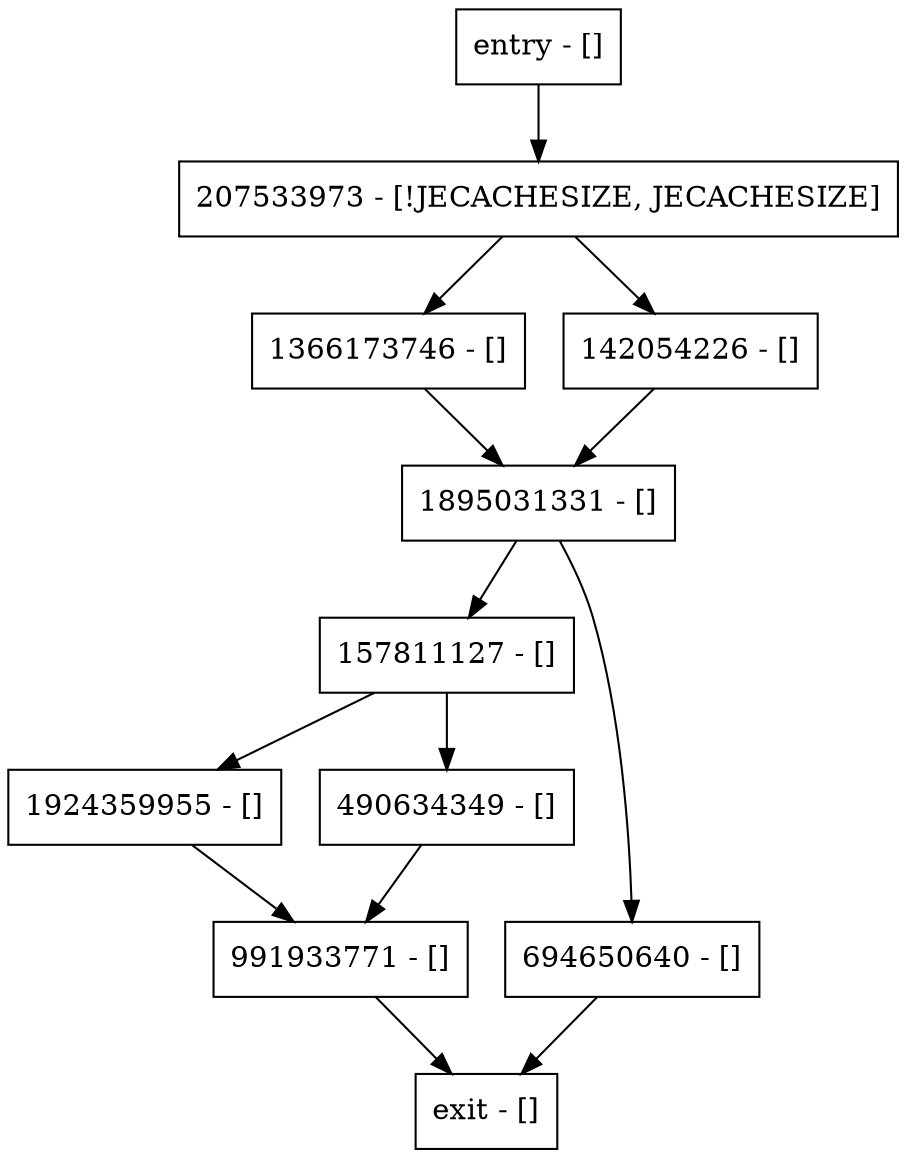 digraph open {
node [shape=record];
entry [label="entry - []"];
exit [label="exit - []"];
991933771 [label="991933771 - []"];
1366173746 [label="1366173746 - []"];
1895031331 [label="1895031331 - []"];
157811127 [label="157811127 - []"];
1924359955 [label="1924359955 - []"];
207533973 [label="207533973 - [!JECACHESIZE, JECACHESIZE]"];
490634349 [label="490634349 - []"];
142054226 [label="142054226 - []"];
694650640 [label="694650640 - []"];
entry;
exit;
entry -> 207533973;
991933771 -> exit;
1366173746 -> 1895031331;
1895031331 -> 157811127;
1895031331 -> 694650640;
157811127 -> 1924359955;
157811127 -> 490634349;
1924359955 -> 991933771;
207533973 -> 1366173746;
207533973 -> 142054226;
490634349 -> 991933771;
142054226 -> 1895031331;
694650640 -> exit;
}
